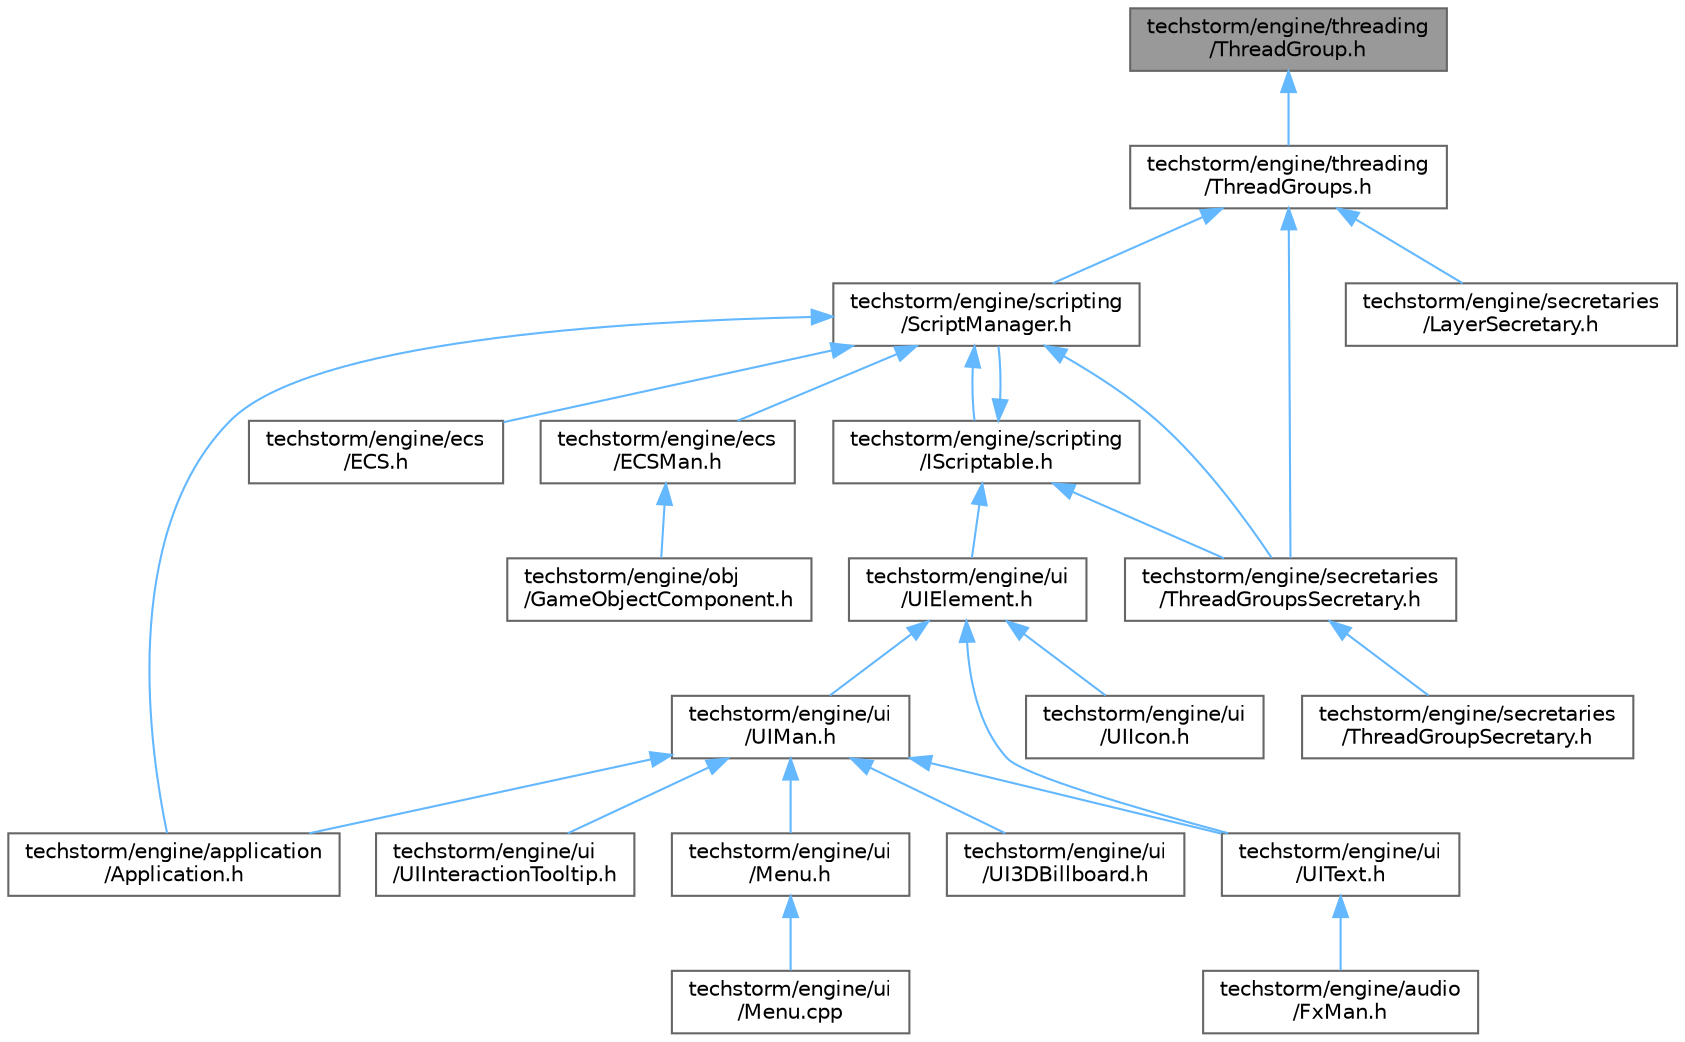 digraph "techstorm/engine/threading/ThreadGroup.h"
{
 // LATEX_PDF_SIZE
  bgcolor="transparent";
  edge [fontname=Helvetica,fontsize=10,labelfontname=Helvetica,labelfontsize=10];
  node [fontname=Helvetica,fontsize=10,shape=box,height=0.2,width=0.4];
  Node1 [id="Node000001",label="techstorm/engine/threading\l/ThreadGroup.h",height=0.2,width=0.4,color="gray40", fillcolor="grey60", style="filled", fontcolor="black",tooltip=" "];
  Node1 -> Node2 [id="edge1_Node000001_Node000002",dir="back",color="steelblue1",style="solid",tooltip=" "];
  Node2 [id="Node000002",label="techstorm/engine/threading\l/ThreadGroups.h",height=0.2,width=0.4,color="grey40", fillcolor="white", style="filled",URL="$engine_2threading_2_thread_groups_8h.html",tooltip=" "];
  Node2 -> Node3 [id="edge2_Node000002_Node000003",dir="back",color="steelblue1",style="solid",tooltip=" "];
  Node3 [id="Node000003",label="techstorm/engine/scripting\l/ScriptManager.h",height=0.2,width=0.4,color="grey40", fillcolor="white", style="filled",URL="$engine_2scripting_2_script_manager_8h.html",tooltip=" "];
  Node3 -> Node4 [id="edge3_Node000003_Node000004",dir="back",color="steelblue1",style="solid",tooltip=" "];
  Node4 [id="Node000004",label="techstorm/engine/application\l/Application.h",height=0.2,width=0.4,color="grey40", fillcolor="white", style="filled",URL="$engine_2application_2_application_8h.html",tooltip=" "];
  Node3 -> Node5 [id="edge4_Node000003_Node000005",dir="back",color="steelblue1",style="solid",tooltip=" "];
  Node5 [id="Node000005",label="techstorm/engine/ecs\l/ECS.h",height=0.2,width=0.4,color="grey40", fillcolor="white", style="filled",URL="$engine_2ecs_2_e_c_s_8h.html",tooltip=" "];
  Node3 -> Node6 [id="edge5_Node000003_Node000006",dir="back",color="steelblue1",style="solid",tooltip=" "];
  Node6 [id="Node000006",label="techstorm/engine/ecs\l/ECSMan.h",height=0.2,width=0.4,color="grey40", fillcolor="white", style="filled",URL="$engine_2ecs_2_e_c_s_man_8h.html",tooltip=" "];
  Node6 -> Node7 [id="edge6_Node000006_Node000007",dir="back",color="steelblue1",style="solid",tooltip=" "];
  Node7 [id="Node000007",label="techstorm/engine/obj\l/GameObjectComponent.h",height=0.2,width=0.4,color="grey40", fillcolor="white", style="filled",URL="$engine_2obj_2_game_object_component_8h.html",tooltip=" "];
  Node3 -> Node8 [id="edge7_Node000003_Node000008",dir="back",color="steelblue1",style="solid",tooltip=" "];
  Node8 [id="Node000008",label="techstorm/engine/scripting\l/IScriptable.h",height=0.2,width=0.4,color="grey40", fillcolor="white", style="filled",URL="$engine_2scripting_2_i_scriptable_8h.html",tooltip=" "];
  Node8 -> Node3 [id="edge8_Node000008_Node000003",dir="back",color="steelblue1",style="solid",tooltip=" "];
  Node8 -> Node9 [id="edge9_Node000008_Node000009",dir="back",color="steelblue1",style="solid",tooltip=" "];
  Node9 [id="Node000009",label="techstorm/engine/secretaries\l/ThreadGroupsSecretary.h",height=0.2,width=0.4,color="grey40", fillcolor="white", style="filled",URL="$engine_2secretaries_2_thread_groups_secretary_8h.html",tooltip=" "];
  Node9 -> Node10 [id="edge10_Node000009_Node000010",dir="back",color="steelblue1",style="solid",tooltip=" "];
  Node10 [id="Node000010",label="techstorm/engine/secretaries\l/ThreadGroupSecretary.h",height=0.2,width=0.4,color="grey40", fillcolor="white", style="filled",URL="$engine_2secretaries_2_thread_group_secretary_8h.html",tooltip=" "];
  Node8 -> Node11 [id="edge11_Node000008_Node000011",dir="back",color="steelblue1",style="solid",tooltip=" "];
  Node11 [id="Node000011",label="techstorm/engine/ui\l/UIElement.h",height=0.2,width=0.4,color="grey40", fillcolor="white", style="filled",URL="$engine_2ui_2_u_i_element_8h.html",tooltip=" "];
  Node11 -> Node12 [id="edge12_Node000011_Node000012",dir="back",color="steelblue1",style="solid",tooltip=" "];
  Node12 [id="Node000012",label="techstorm/engine/ui\l/UIIcon.h",height=0.2,width=0.4,color="grey40", fillcolor="white", style="filled",URL="$engine_2ui_2_u_i_icon_8h.html",tooltip=" "];
  Node11 -> Node13 [id="edge13_Node000011_Node000013",dir="back",color="steelblue1",style="solid",tooltip=" "];
  Node13 [id="Node000013",label="techstorm/engine/ui\l/UIMan.h",height=0.2,width=0.4,color="grey40", fillcolor="white", style="filled",URL="$engine_2ui_2_u_i_man_8h.html",tooltip=" "];
  Node13 -> Node4 [id="edge14_Node000013_Node000004",dir="back",color="steelblue1",style="solid",tooltip=" "];
  Node13 -> Node14 [id="edge15_Node000013_Node000014",dir="back",color="steelblue1",style="solid",tooltip=" "];
  Node14 [id="Node000014",label="techstorm/engine/ui\l/Menu.h",height=0.2,width=0.4,color="grey40", fillcolor="white", style="filled",URL="$_menu_8h.html",tooltip=" "];
  Node14 -> Node15 [id="edge16_Node000014_Node000015",dir="back",color="steelblue1",style="solid",tooltip=" "];
  Node15 [id="Node000015",label="techstorm/engine/ui\l/Menu.cpp",height=0.2,width=0.4,color="grey40", fillcolor="white", style="filled",URL="$_menu_8cpp.html",tooltip=" "];
  Node13 -> Node16 [id="edge17_Node000013_Node000016",dir="back",color="steelblue1",style="solid",tooltip=" "];
  Node16 [id="Node000016",label="techstorm/engine/ui\l/UI3DBillboard.h",height=0.2,width=0.4,color="grey40", fillcolor="white", style="filled",URL="$engine_2ui_2_u_i3_d_billboard_8h.html",tooltip=" "];
  Node13 -> Node17 [id="edge18_Node000013_Node000017",dir="back",color="steelblue1",style="solid",tooltip=" "];
  Node17 [id="Node000017",label="techstorm/engine/ui\l/UIInteractionTooltip.h",height=0.2,width=0.4,color="grey40", fillcolor="white", style="filled",URL="$engine_2ui_2_u_i_interaction_tooltip_8h.html",tooltip=" "];
  Node13 -> Node18 [id="edge19_Node000013_Node000018",dir="back",color="steelblue1",style="solid",tooltip=" "];
  Node18 [id="Node000018",label="techstorm/engine/ui\l/UIText.h",height=0.2,width=0.4,color="grey40", fillcolor="white", style="filled",URL="$engine_2ui_2_u_i_text_8h.html",tooltip=" "];
  Node18 -> Node19 [id="edge20_Node000018_Node000019",dir="back",color="steelblue1",style="solid",tooltip=" "];
  Node19 [id="Node000019",label="techstorm/engine/audio\l/FxMan.h",height=0.2,width=0.4,color="grey40", fillcolor="white", style="filled",URL="$engine_2audio_2_fx_man_8h.html",tooltip=" "];
  Node11 -> Node18 [id="edge21_Node000011_Node000018",dir="back",color="steelblue1",style="solid",tooltip=" "];
  Node3 -> Node9 [id="edge22_Node000003_Node000009",dir="back",color="steelblue1",style="solid",tooltip=" "];
  Node2 -> Node20 [id="edge23_Node000002_Node000020",dir="back",color="steelblue1",style="solid",tooltip=" "];
  Node20 [id="Node000020",label="techstorm/engine/secretaries\l/LayerSecretary.h",height=0.2,width=0.4,color="grey40", fillcolor="white", style="filled",URL="$engine_2secretaries_2_layer_secretary_8h.html",tooltip=" "];
  Node2 -> Node9 [id="edge24_Node000002_Node000009",dir="back",color="steelblue1",style="solid",tooltip=" "];
}
